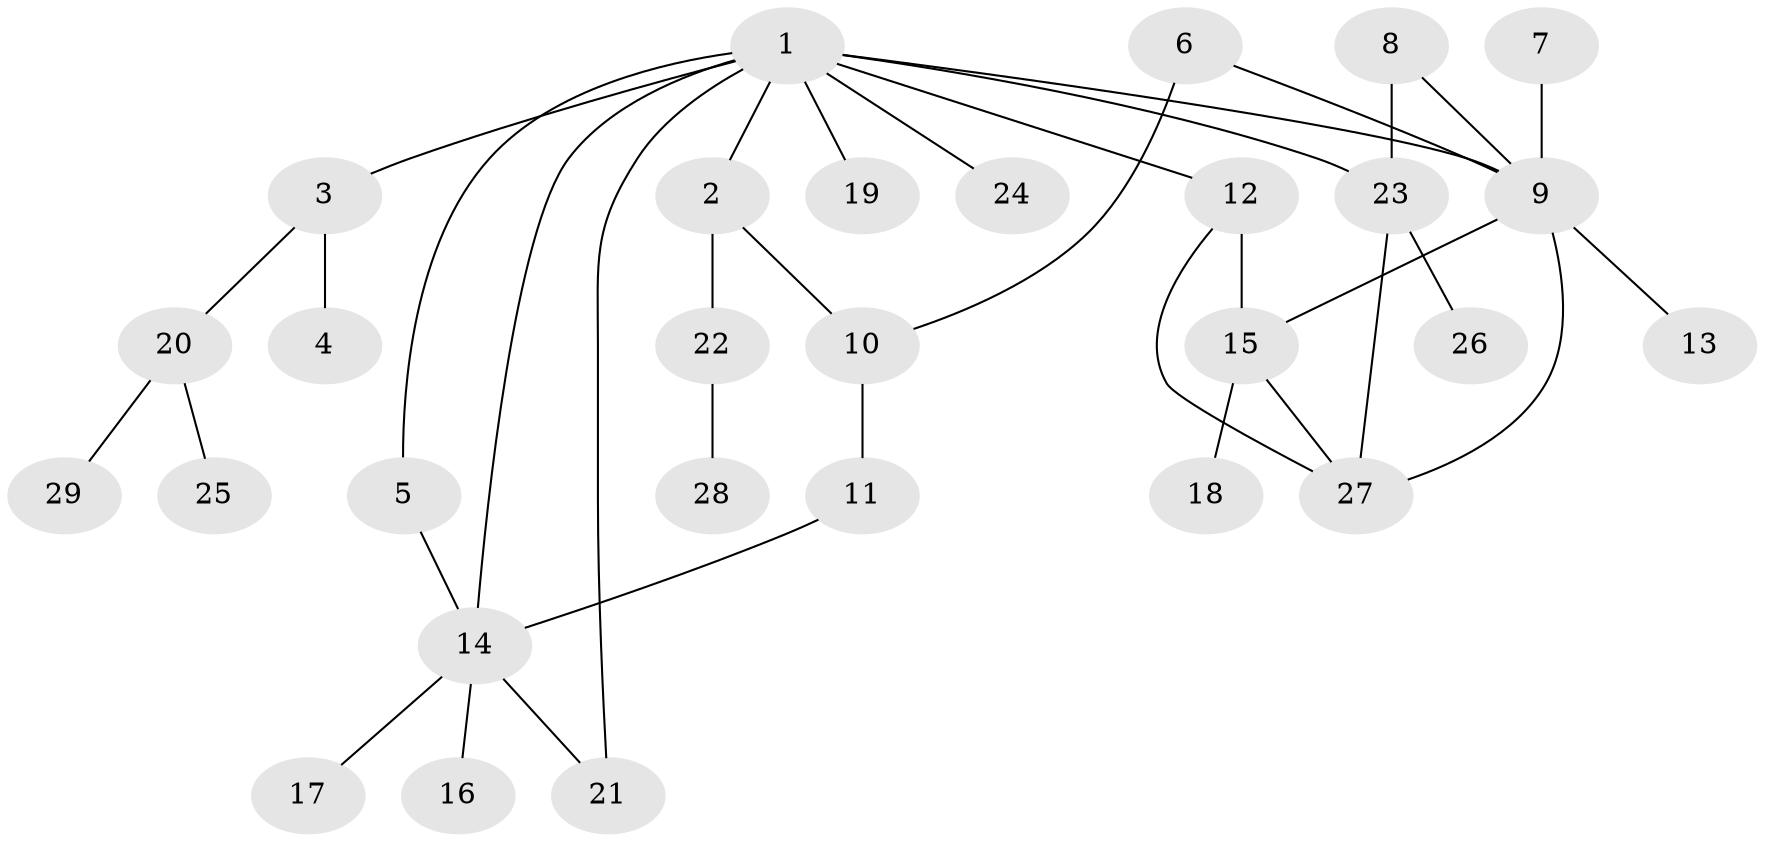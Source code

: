 // original degree distribution, {6: 0.05172413793103448, 5: 0.017241379310344827, 3: 0.22413793103448276, 2: 0.2413793103448276, 1: 0.3793103448275862, 4: 0.08620689655172414}
// Generated by graph-tools (version 1.1) at 2025/25/03/09/25 03:25:29]
// undirected, 29 vertices, 37 edges
graph export_dot {
graph [start="1"]
  node [color=gray90,style=filled];
  1;
  2;
  3;
  4;
  5;
  6;
  7;
  8;
  9;
  10;
  11;
  12;
  13;
  14;
  15;
  16;
  17;
  18;
  19;
  20;
  21;
  22;
  23;
  24;
  25;
  26;
  27;
  28;
  29;
  1 -- 2 [weight=1.0];
  1 -- 3 [weight=1.0];
  1 -- 5 [weight=1.0];
  1 -- 9 [weight=1.0];
  1 -- 12 [weight=1.0];
  1 -- 14 [weight=1.0];
  1 -- 19 [weight=1.0];
  1 -- 21 [weight=1.0];
  1 -- 23 [weight=1.0];
  1 -- 24 [weight=1.0];
  2 -- 10 [weight=1.0];
  2 -- 22 [weight=1.0];
  3 -- 4 [weight=1.0];
  3 -- 20 [weight=1.0];
  5 -- 14 [weight=1.0];
  6 -- 9 [weight=1.0];
  6 -- 10 [weight=1.0];
  7 -- 9 [weight=1.0];
  8 -- 9 [weight=1.0];
  8 -- 23 [weight=1.0];
  9 -- 13 [weight=1.0];
  9 -- 15 [weight=1.0];
  9 -- 27 [weight=1.0];
  10 -- 11 [weight=1.0];
  11 -- 14 [weight=1.0];
  12 -- 15 [weight=1.0];
  12 -- 27 [weight=1.0];
  14 -- 16 [weight=1.0];
  14 -- 17 [weight=1.0];
  14 -- 21 [weight=1.0];
  15 -- 18 [weight=1.0];
  15 -- 27 [weight=1.0];
  20 -- 25 [weight=1.0];
  20 -- 29 [weight=1.0];
  22 -- 28 [weight=1.0];
  23 -- 26 [weight=1.0];
  23 -- 27 [weight=1.0];
}
